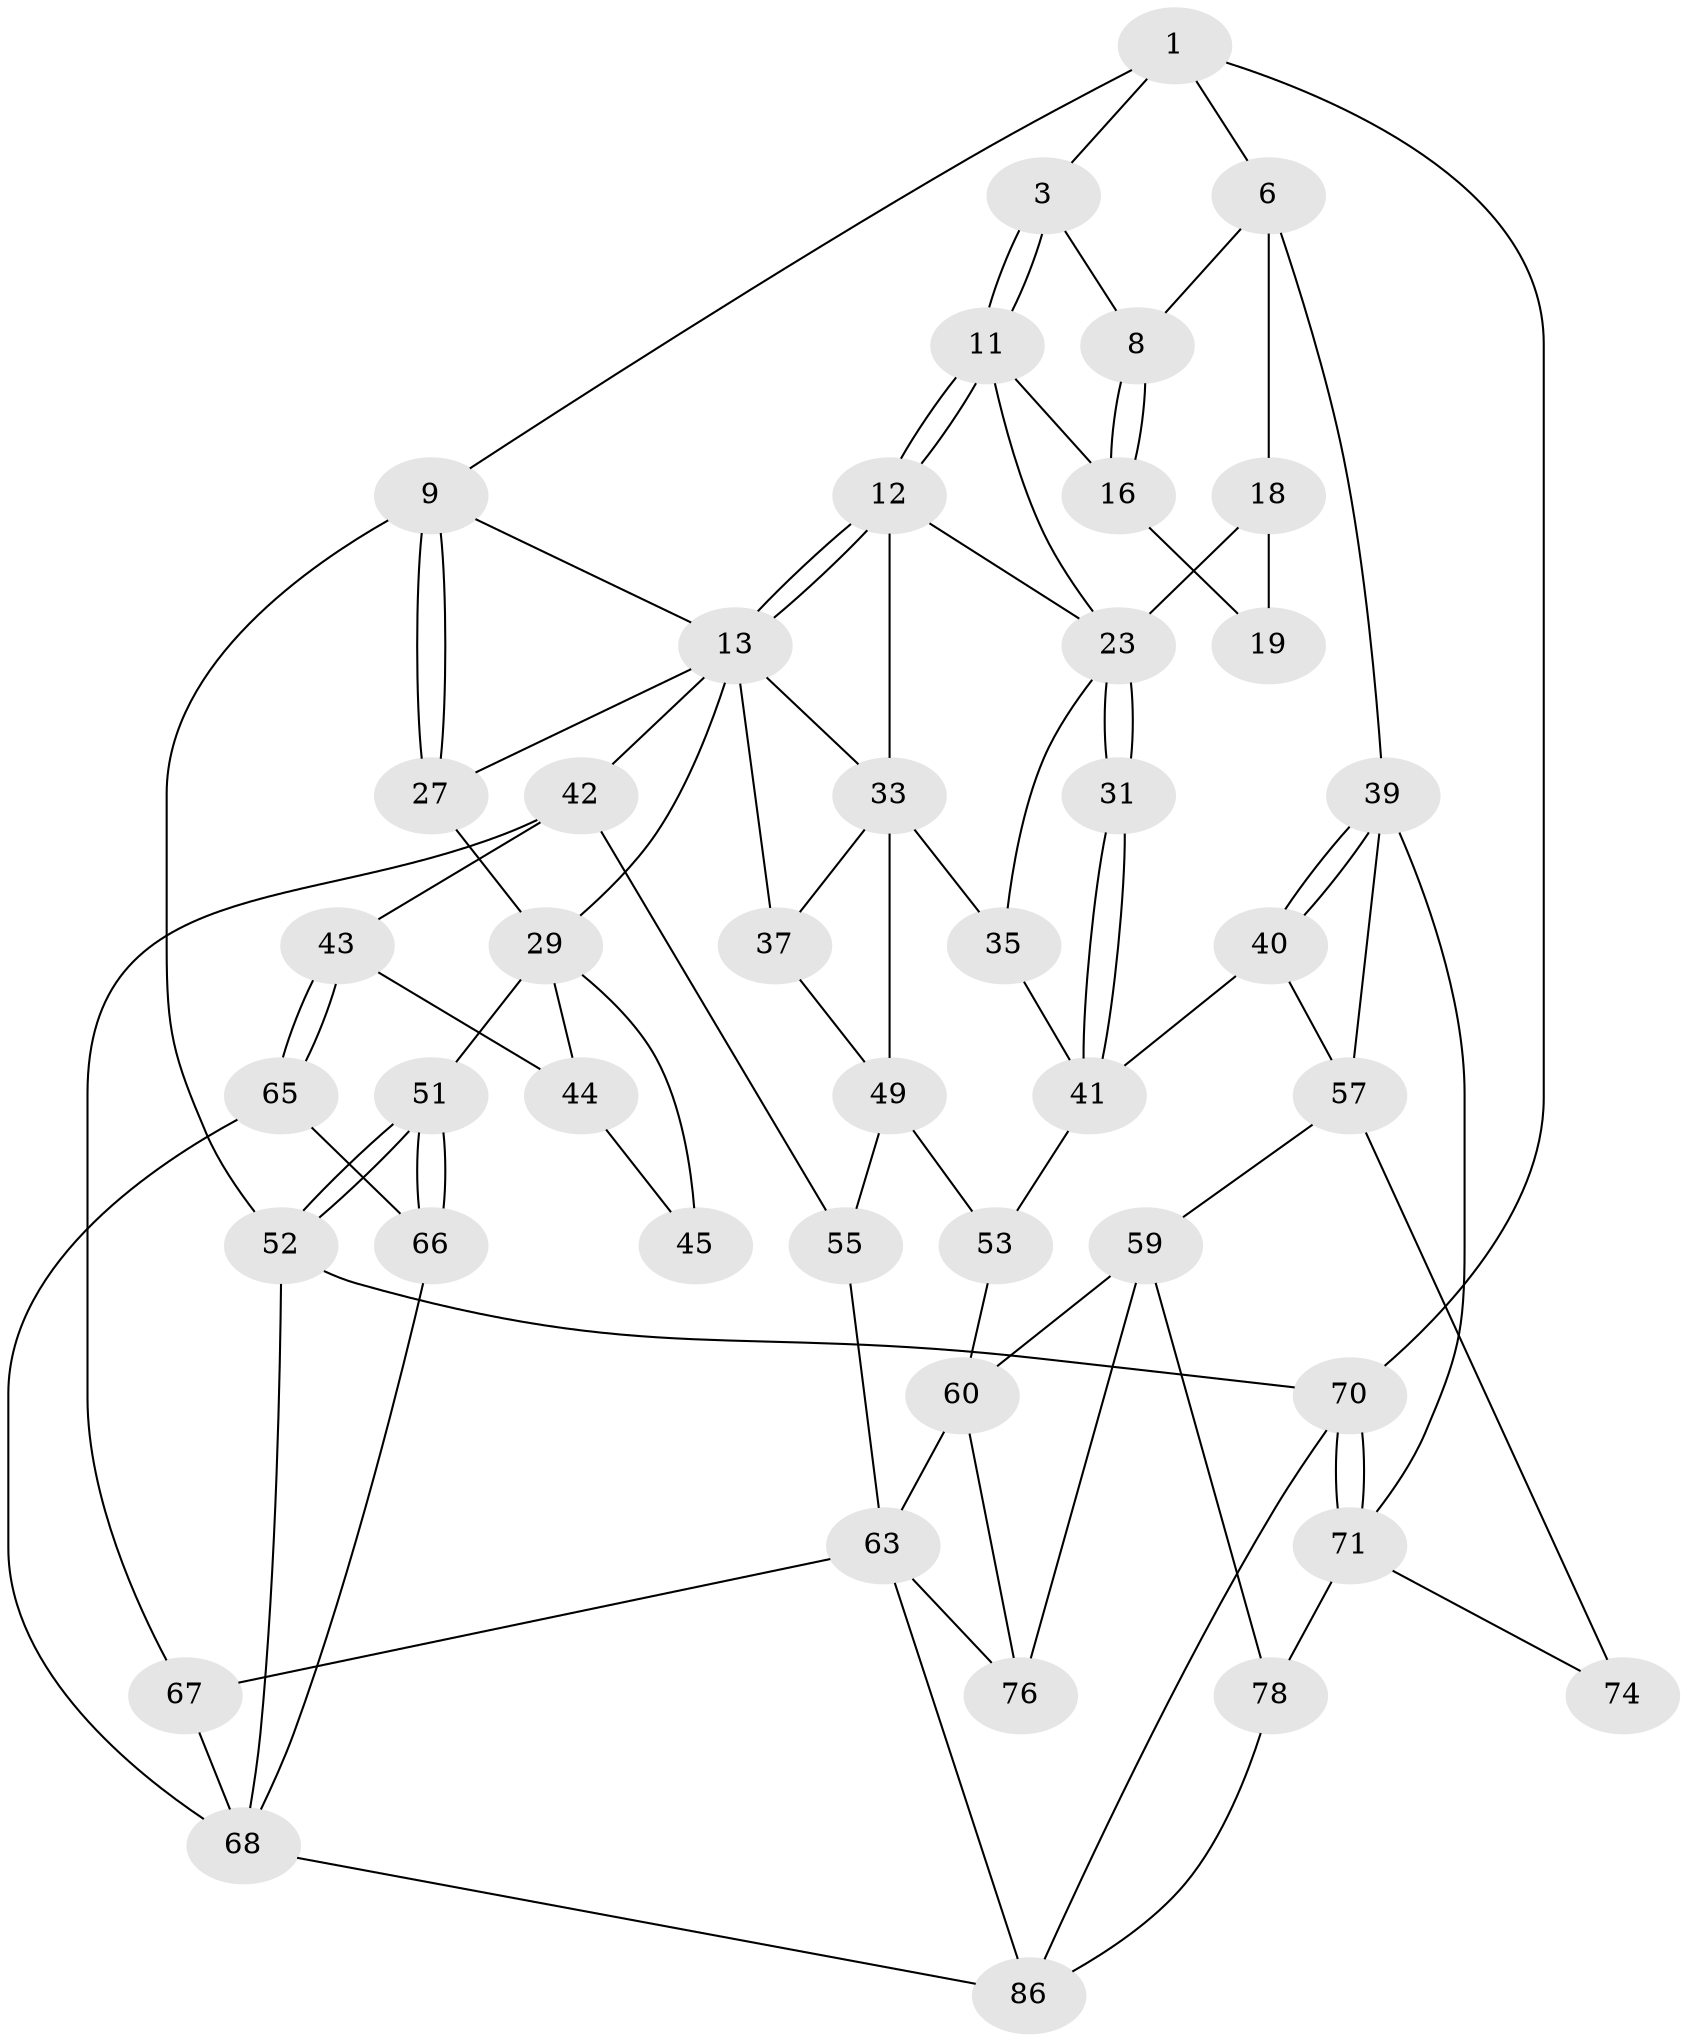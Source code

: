 // original degree distribution, {4: 0.25, 6: 0.22727272727272727, 3: 0.022727272727272728, 5: 0.5}
// Generated by graph-tools (version 1.1) at 2025/17/03/09/25 04:17:22]
// undirected, 44 vertices, 91 edges
graph export_dot {
graph [start="1"]
  node [color=gray90,style=filled];
  1 [pos="+0.9394091615494676+0",super="+5+2"];
  3 [pos="+0.521823764044779+0.14636473294047994",super="+4"];
  6 [pos="+1+0.14747928616545913",super="+7+20"];
  8 [pos="+0.8453395317106638+0.2067002194715293"];
  9 [pos="+0+0",super="+10"];
  11 [pos="+0.5257742428461193+0.1768121261259003",super="+17"];
  12 [pos="+0.475587203808541+0.29219283836361115",super="+26"];
  13 [pos="+0.38742265323925373+0.3610393581070509",super="+14"];
  16 [pos="+0.8009703861292795+0.2613671628825158"];
  18 [pos="+0.9136685239559722+0.31087903737253825",super="+21"];
  19 [pos="+0.831253087011651+0.31816575831218163"];
  23 [pos="+0.8134340628353727+0.44388318289922785",super="+24"];
  27 [pos="+0+0"];
  29 [pos="+0.1105702036489871+0.4378822229037525",super="+30"];
  31 [pos="+0.803322252830423+0.45785769095608375"];
  33 [pos="+0.5722400542393401+0.49032477395869845",super="+36+34"];
  35 [pos="+0.6657946957421383+0.538856318786306"];
  37 [pos="+0.3497511463407426+0.510268454025114"];
  39 [pos="+1+0.596095521778412",super="+72"];
  40 [pos="+0.9448027216012118+0.606246361382067"];
  41 [pos="+0.8491930676821244+0.5990484193733527",super="+46"];
  42 [pos="+0.29333321130006107+0.6353026321198844",super="+56"];
  43 [pos="+0.2788802430007112+0.6425221579271101"];
  44 [pos="+0.1310291686229164+0.6087834311082113"];
  45 [pos="+0.08138873039155739+0.5201379559621667"];
  49 [pos="+0.5555984271329903+0.5647247662004068",super="+54"];
  51 [pos="+0+0.82497782161293"];
  52 [pos="+0+1"];
  53 [pos="+0.6093929430020738+0.6980814428783391",super="+61"];
  55 [pos="+0.4974447555160427+0.744877262046468"];
  57 [pos="+0.8329085474354762+0.7712971303867614",super="+73+58"];
  59 [pos="+0.7893694565044496+0.7656364519344465",super="+75"];
  60 [pos="+0.7496548135879226+0.6904501154581604",super="+62"];
  63 [pos="+0.5331047638227638+0.7941163687930197",super="+81+64"];
  65 [pos="+0.20340899372728605+0.7326964036636636"];
  66 [pos="+0.09978490339722473+0.7854066847685693"];
  67 [pos="+0.39320934330766066+0.7797511916920423",super="+83"];
  68 [pos="+0.2887830698330395+0.8938169142270861",super="+69"];
  70 [pos="+1+1"];
  71 [pos="+1+0.7764165021064005",super="+77"];
  74 [pos="+0.8876237186291162+0.9102161985370729"];
  76 [pos="+0.6452405740276402+0.827212511982276",super="+80"];
  78 [pos="+0.8445804705518984+1"];
  86 [pos="+0.49875818345789596+1",super="+88"];
  1 -- 70;
  1 -- 9;
  1 -- 6;
  1 -- 3;
  3 -- 11;
  3 -- 11;
  3 -- 8;
  6 -- 8;
  6 -- 18 [weight=2];
  6 -- 39;
  8 -- 16;
  8 -- 16;
  9 -- 27;
  9 -- 27;
  9 -- 52;
  9 -- 13;
  11 -- 12;
  11 -- 12;
  11 -- 16;
  11 -- 23;
  12 -- 13;
  12 -- 13;
  12 -- 33;
  12 -- 23;
  13 -- 33;
  13 -- 29;
  13 -- 37;
  13 -- 42;
  13 -- 27;
  16 -- 19;
  18 -- 19 [weight=2];
  18 -- 23;
  23 -- 31 [weight=2];
  23 -- 31;
  23 -- 35;
  27 -- 29;
  29 -- 45 [weight=2];
  29 -- 51;
  29 -- 44;
  31 -- 41;
  31 -- 41;
  33 -- 35;
  33 -- 49;
  33 -- 37;
  35 -- 41;
  37 -- 49;
  39 -- 40;
  39 -- 40;
  39 -- 57;
  39 -- 71;
  40 -- 41;
  40 -- 57;
  41 -- 53 [weight=2];
  42 -- 43;
  42 -- 67;
  42 -- 55;
  43 -- 44;
  43 -- 65;
  43 -- 65;
  44 -- 45;
  49 -- 53;
  49 -- 55;
  51 -- 52;
  51 -- 52;
  51 -- 66;
  51 -- 66;
  52 -- 70;
  52 -- 68;
  53 -- 60;
  55 -- 63;
  57 -- 74 [weight=2];
  57 -- 59;
  59 -- 60;
  59 -- 76 [weight=2];
  59 -- 78;
  60 -- 63;
  60 -- 76;
  63 -- 86;
  63 -- 67;
  63 -- 76;
  65 -- 66;
  65 -- 68;
  66 -- 68;
  67 -- 68 [weight=2];
  68 -- 86;
  70 -- 71;
  70 -- 71;
  70 -- 86;
  71 -- 74;
  71 -- 78;
  78 -- 86;
}
